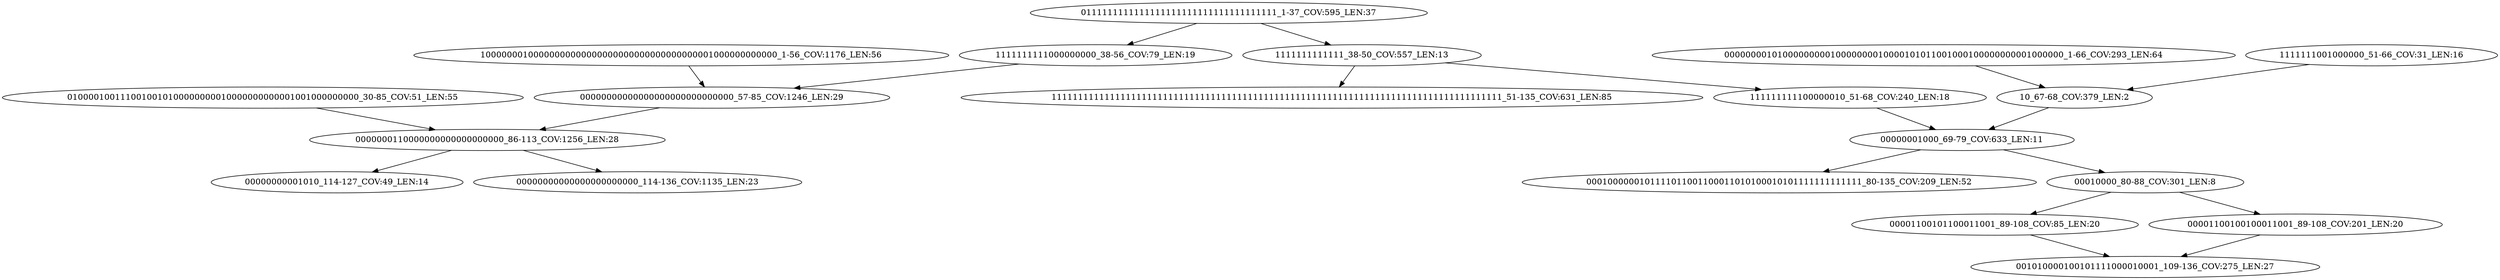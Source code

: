 digraph G {
    "1111111111000000000_38-56_COV:79_LEN:19" -> "00000000000000000000000000000_57-85_COV:1246_LEN:29";
    "0000000010100000000010000000010000101011001000100000000001000000_1-66_COV:293_LEN:64" -> "10_67-68_COV:379_LEN:2";
    "00000001000_69-79_COV:633_LEN:11" -> "0001000000101111011001100011010100010101111111111111_80-135_COV:209_LEN:52";
    "00000001000_69-79_COV:633_LEN:11" -> "00010000_80-88_COV:301_LEN:8";
    "1111111111111_38-50_COV:557_LEN:13" -> "1111111111111111111111111111111111111111111111111111111111111111111111111111111111111_51-135_COV:631_LEN:85";
    "1111111111111_38-50_COV:557_LEN:13" -> "111111111100000010_51-68_COV:240_LEN:18";
    "00001100101100011001_89-108_COV:85_LEN:20" -> "001010000100101111000010001_109-136_COV:275_LEN:27";
    "00000000000000000000000000000_57-85_COV:1246_LEN:29" -> "0000000110000000000000000000_86-113_COV:1256_LEN:28";
    "00001100100100011001_89-108_COV:201_LEN:20" -> "001010000100101111000010001_109-136_COV:275_LEN:27";
    "00010000_80-88_COV:301_LEN:8" -> "00001100100100011001_89-108_COV:201_LEN:20";
    "00010000_80-88_COV:301_LEN:8" -> "00001100101100011001_89-108_COV:85_LEN:20";
    "111111111100000010_51-68_COV:240_LEN:18" -> "00000001000_69-79_COV:633_LEN:11";
    "10000000100000000000000000000000000000000001000000000000_1-56_COV:1176_LEN:56" -> "00000000000000000000000000000_57-85_COV:1246_LEN:29";
    "10_67-68_COV:379_LEN:2" -> "00000001000_69-79_COV:633_LEN:11";
    "0111111111111111111111111111111111111_1-37_COV:595_LEN:37" -> "1111111111000000000_38-56_COV:79_LEN:19";
    "0111111111111111111111111111111111111_1-37_COV:595_LEN:37" -> "1111111111111_38-50_COV:557_LEN:13";
    "0000000110000000000000000000_86-113_COV:1256_LEN:28" -> "00000000001010_114-127_COV:49_LEN:14";
    "0000000110000000000000000000_86-113_COV:1256_LEN:28" -> "00000000000000000000000_114-136_COV:1135_LEN:23";
    "1111111001000000_51-66_COV:31_LEN:16" -> "10_67-68_COV:379_LEN:2";
    "0100001001110010010100000000010000000000001001000000000_30-85_COV:51_LEN:55" -> "0000000110000000000000000000_86-113_COV:1256_LEN:28";
}
